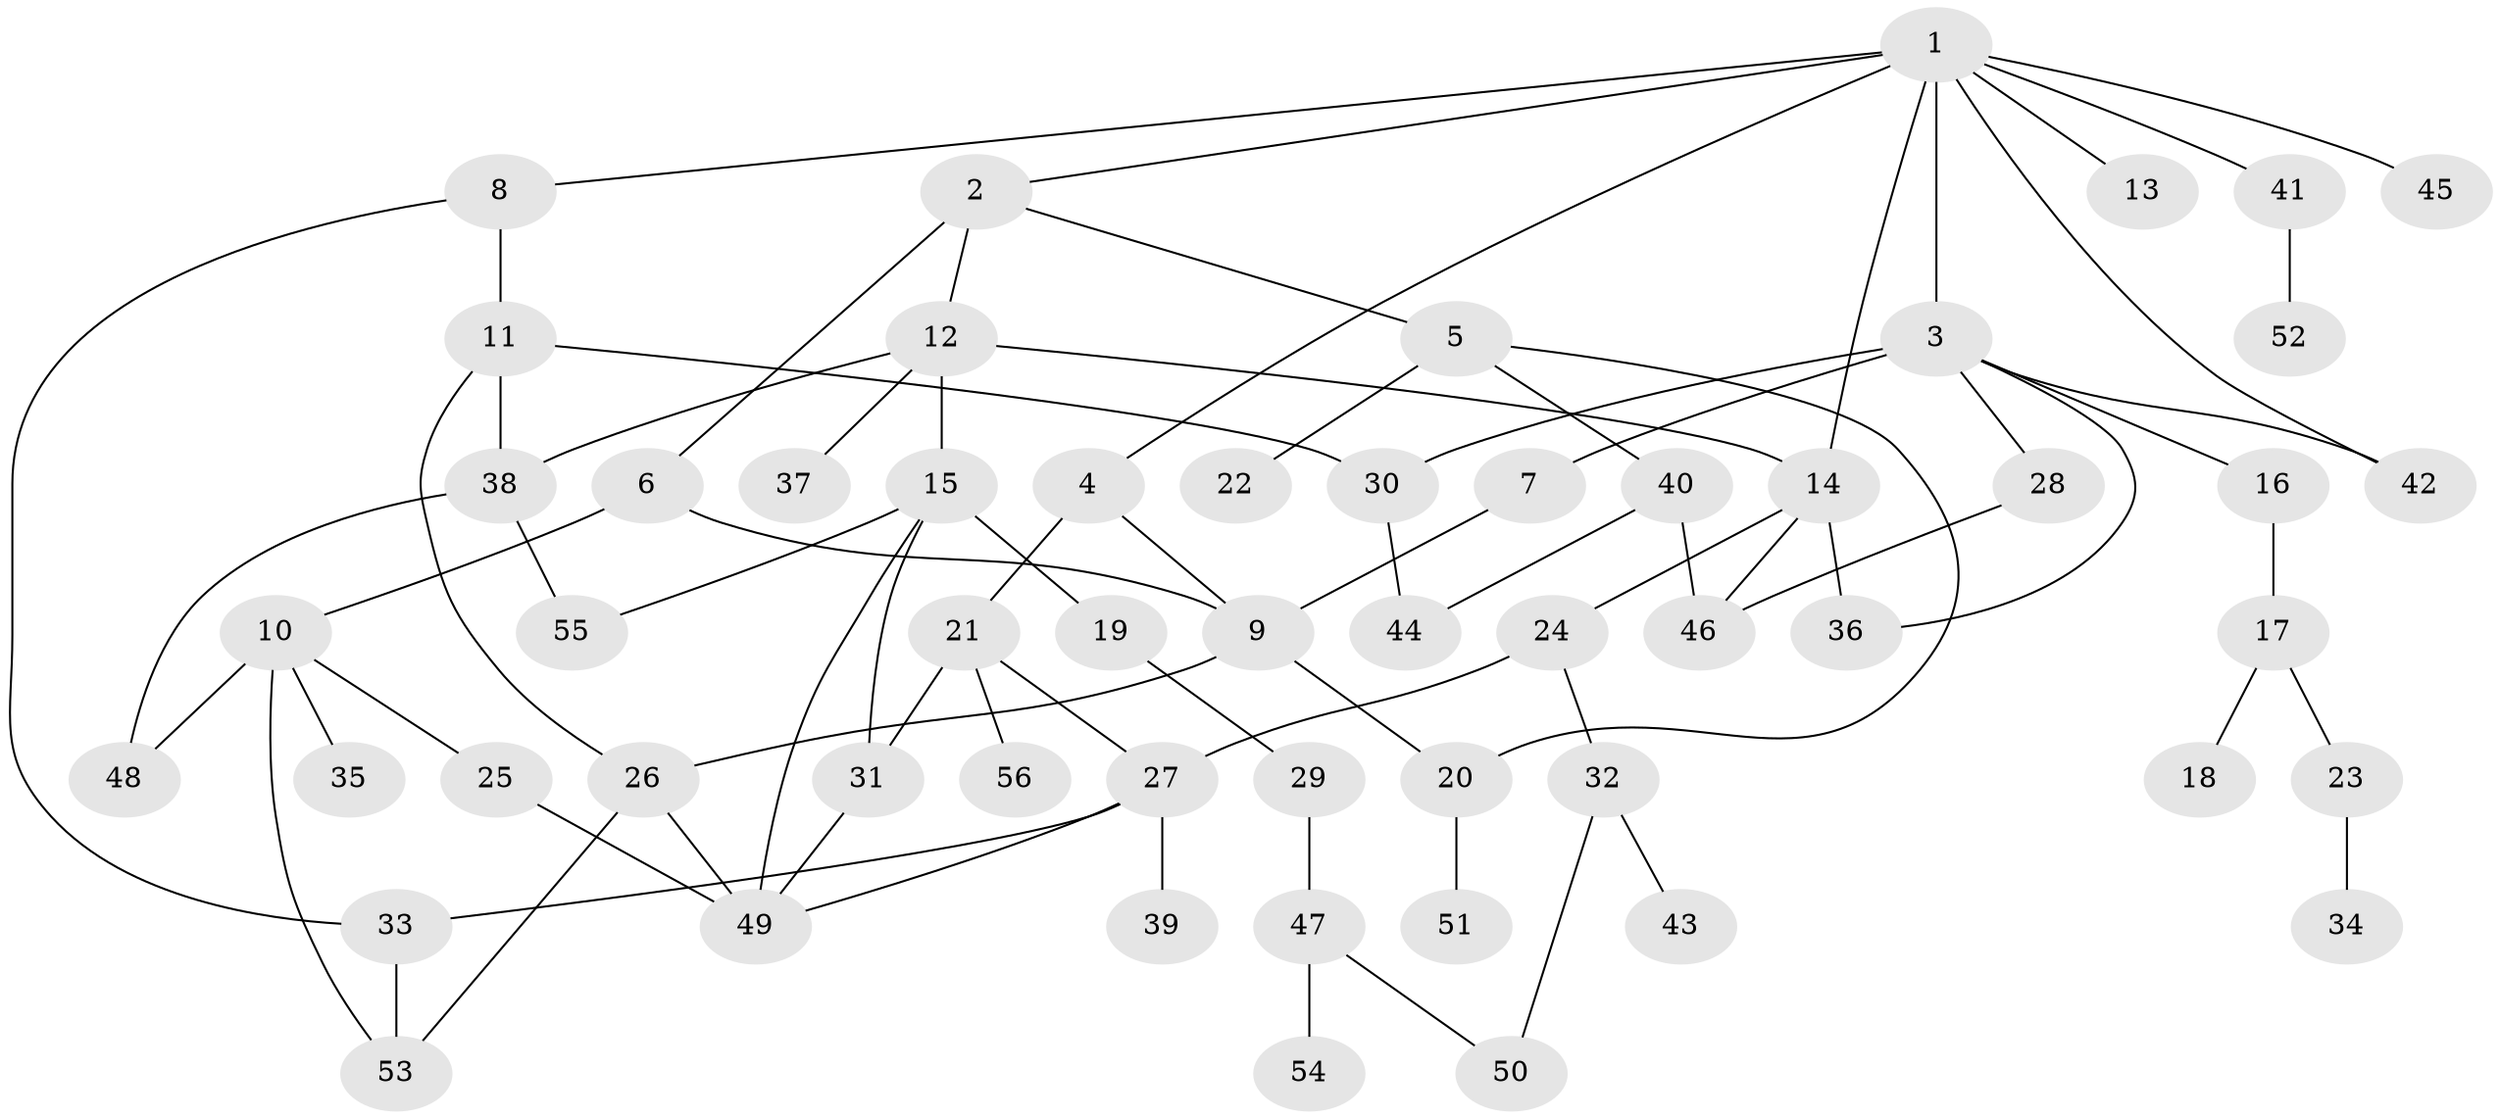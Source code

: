 // Generated by graph-tools (version 1.1) at 2025/25/03/09/25 03:25:25]
// undirected, 56 vertices, 79 edges
graph export_dot {
graph [start="1"]
  node [color=gray90,style=filled];
  1;
  2;
  3;
  4;
  5;
  6;
  7;
  8;
  9;
  10;
  11;
  12;
  13;
  14;
  15;
  16;
  17;
  18;
  19;
  20;
  21;
  22;
  23;
  24;
  25;
  26;
  27;
  28;
  29;
  30;
  31;
  32;
  33;
  34;
  35;
  36;
  37;
  38;
  39;
  40;
  41;
  42;
  43;
  44;
  45;
  46;
  47;
  48;
  49;
  50;
  51;
  52;
  53;
  54;
  55;
  56;
  1 -- 2;
  1 -- 3;
  1 -- 4;
  1 -- 8;
  1 -- 13;
  1 -- 41;
  1 -- 42;
  1 -- 45;
  1 -- 14;
  2 -- 5;
  2 -- 6;
  2 -- 12;
  3 -- 7;
  3 -- 16;
  3 -- 28;
  3 -- 30;
  3 -- 42;
  3 -- 36;
  4 -- 21;
  4 -- 9;
  5 -- 22;
  5 -- 40;
  5 -- 20;
  6 -- 10;
  6 -- 9;
  7 -- 9;
  8 -- 11;
  8 -- 33;
  9 -- 20;
  9 -- 26;
  10 -- 25;
  10 -- 35;
  10 -- 48;
  10 -- 53;
  11 -- 26;
  11 -- 30;
  11 -- 38;
  12 -- 14;
  12 -- 15;
  12 -- 37;
  12 -- 38;
  14 -- 24;
  14 -- 36;
  14 -- 46;
  15 -- 19;
  15 -- 31;
  15 -- 55;
  15 -- 49;
  16 -- 17;
  17 -- 18;
  17 -- 23;
  19 -- 29;
  20 -- 51;
  21 -- 56;
  21 -- 31;
  21 -- 27;
  23 -- 34;
  24 -- 27;
  24 -- 32;
  25 -- 49;
  26 -- 49;
  26 -- 53;
  27 -- 33;
  27 -- 39;
  27 -- 49;
  28 -- 46;
  29 -- 47;
  30 -- 44;
  31 -- 49;
  32 -- 43;
  32 -- 50;
  33 -- 53;
  38 -- 55;
  38 -- 48;
  40 -- 46;
  40 -- 44;
  41 -- 52;
  47 -- 54;
  47 -- 50;
}
